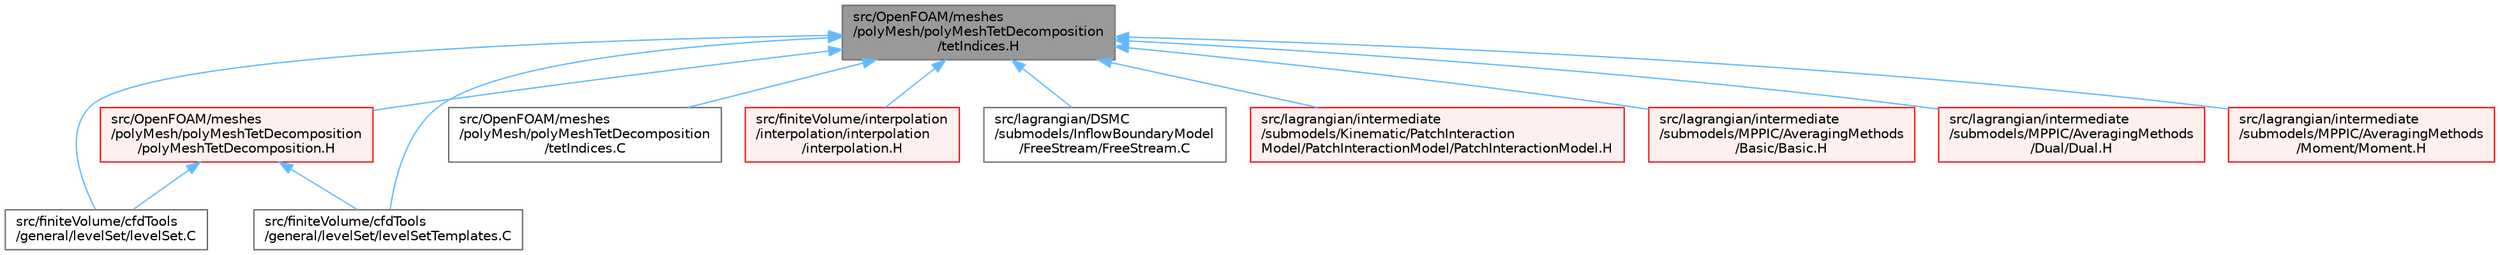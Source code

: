 digraph "src/OpenFOAM/meshes/polyMesh/polyMeshTetDecomposition/tetIndices.H"
{
 // LATEX_PDF_SIZE
  bgcolor="transparent";
  edge [fontname=Helvetica,fontsize=10,labelfontname=Helvetica,labelfontsize=10];
  node [fontname=Helvetica,fontsize=10,shape=box,height=0.2,width=0.4];
  Node1 [id="Node000001",label="src/OpenFOAM/meshes\l/polyMesh/polyMeshTetDecomposition\l/tetIndices.H",height=0.2,width=0.4,color="gray40", fillcolor="grey60", style="filled", fontcolor="black",tooltip=" "];
  Node1 -> Node2 [id="edge1_Node000001_Node000002",dir="back",color="steelblue1",style="solid",tooltip=" "];
  Node2 [id="Node000002",label="src/OpenFOAM/meshes\l/polyMesh/polyMeshTetDecomposition\l/polyMeshTetDecomposition.H",height=0.2,width=0.4,color="red", fillcolor="#FFF0F0", style="filled",URL="$polyMeshTetDecomposition_8H.html",tooltip=" "];
  Node2 -> Node6 [id="edge2_Node000002_Node000006",dir="back",color="steelblue1",style="solid",tooltip=" "];
  Node6 [id="Node000006",label="src/finiteVolume/cfdTools\l/general/levelSet/levelSet.C",height=0.2,width=0.4,color="grey40", fillcolor="white", style="filled",URL="$levelSet_8C.html",tooltip=" "];
  Node2 -> Node7 [id="edge3_Node000002_Node000007",dir="back",color="steelblue1",style="solid",tooltip=" "];
  Node7 [id="Node000007",label="src/finiteVolume/cfdTools\l/general/levelSet/levelSetTemplates.C",height=0.2,width=0.4,color="grey40", fillcolor="white", style="filled",URL="$levelSetTemplates_8C.html",tooltip=" "];
  Node1 -> Node183 [id="edge4_Node000001_Node000183",dir="back",color="steelblue1",style="solid",tooltip=" "];
  Node183 [id="Node000183",label="src/OpenFOAM/meshes\l/polyMesh/polyMeshTetDecomposition\l/tetIndices.C",height=0.2,width=0.4,color="grey40", fillcolor="white", style="filled",URL="$tetIndices_8C.html",tooltip=" "];
  Node1 -> Node6 [id="edge5_Node000001_Node000006",dir="back",color="steelblue1",style="solid",tooltip=" "];
  Node1 -> Node7 [id="edge6_Node000001_Node000007",dir="back",color="steelblue1",style="solid",tooltip=" "];
  Node1 -> Node184 [id="edge7_Node000001_Node000184",dir="back",color="steelblue1",style="solid",tooltip=" "];
  Node184 [id="Node000184",label="src/finiteVolume/interpolation\l/interpolation/interpolation\l/interpolation.H",height=0.2,width=0.4,color="red", fillcolor="#FFF0F0", style="filled",URL="$interpolation_8H.html",tooltip=" "];
  Node1 -> Node311 [id="edge8_Node000001_Node000311",dir="back",color="steelblue1",style="solid",tooltip=" "];
  Node311 [id="Node000311",label="src/lagrangian/DSMC\l/submodels/InflowBoundaryModel\l/FreeStream/FreeStream.C",height=0.2,width=0.4,color="grey40", fillcolor="white", style="filled",URL="$FreeStream_8C.html",tooltip=" "];
  Node1 -> Node312 [id="edge9_Node000001_Node000312",dir="back",color="steelblue1",style="solid",tooltip=" "];
  Node312 [id="Node000312",label="src/lagrangian/intermediate\l/submodels/Kinematic/PatchInteraction\lModel/PatchInteractionModel/PatchInteractionModel.H",height=0.2,width=0.4,color="red", fillcolor="#FFF0F0", style="filled",URL="$PatchInteractionModel_8H.html",tooltip=" "];
  Node1 -> Node329 [id="edge10_Node000001_Node000329",dir="back",color="steelblue1",style="solid",tooltip=" "];
  Node329 [id="Node000329",label="src/lagrangian/intermediate\l/submodels/MPPIC/AveragingMethods\l/Basic/Basic.H",height=0.2,width=0.4,color="red", fillcolor="#FFF0F0", style="filled",URL="$Basic_8H.html",tooltip=" "];
  Node1 -> Node331 [id="edge11_Node000001_Node000331",dir="back",color="steelblue1",style="solid",tooltip=" "];
  Node331 [id="Node000331",label="src/lagrangian/intermediate\l/submodels/MPPIC/AveragingMethods\l/Dual/Dual.H",height=0.2,width=0.4,color="red", fillcolor="#FFF0F0", style="filled",URL="$Dual_8H.html",tooltip=" "];
  Node1 -> Node333 [id="edge12_Node000001_Node000333",dir="back",color="steelblue1",style="solid",tooltip=" "];
  Node333 [id="Node000333",label="src/lagrangian/intermediate\l/submodels/MPPIC/AveragingMethods\l/Moment/Moment.H",height=0.2,width=0.4,color="red", fillcolor="#FFF0F0", style="filled",URL="$Moment_8H.html",tooltip=" "];
}
